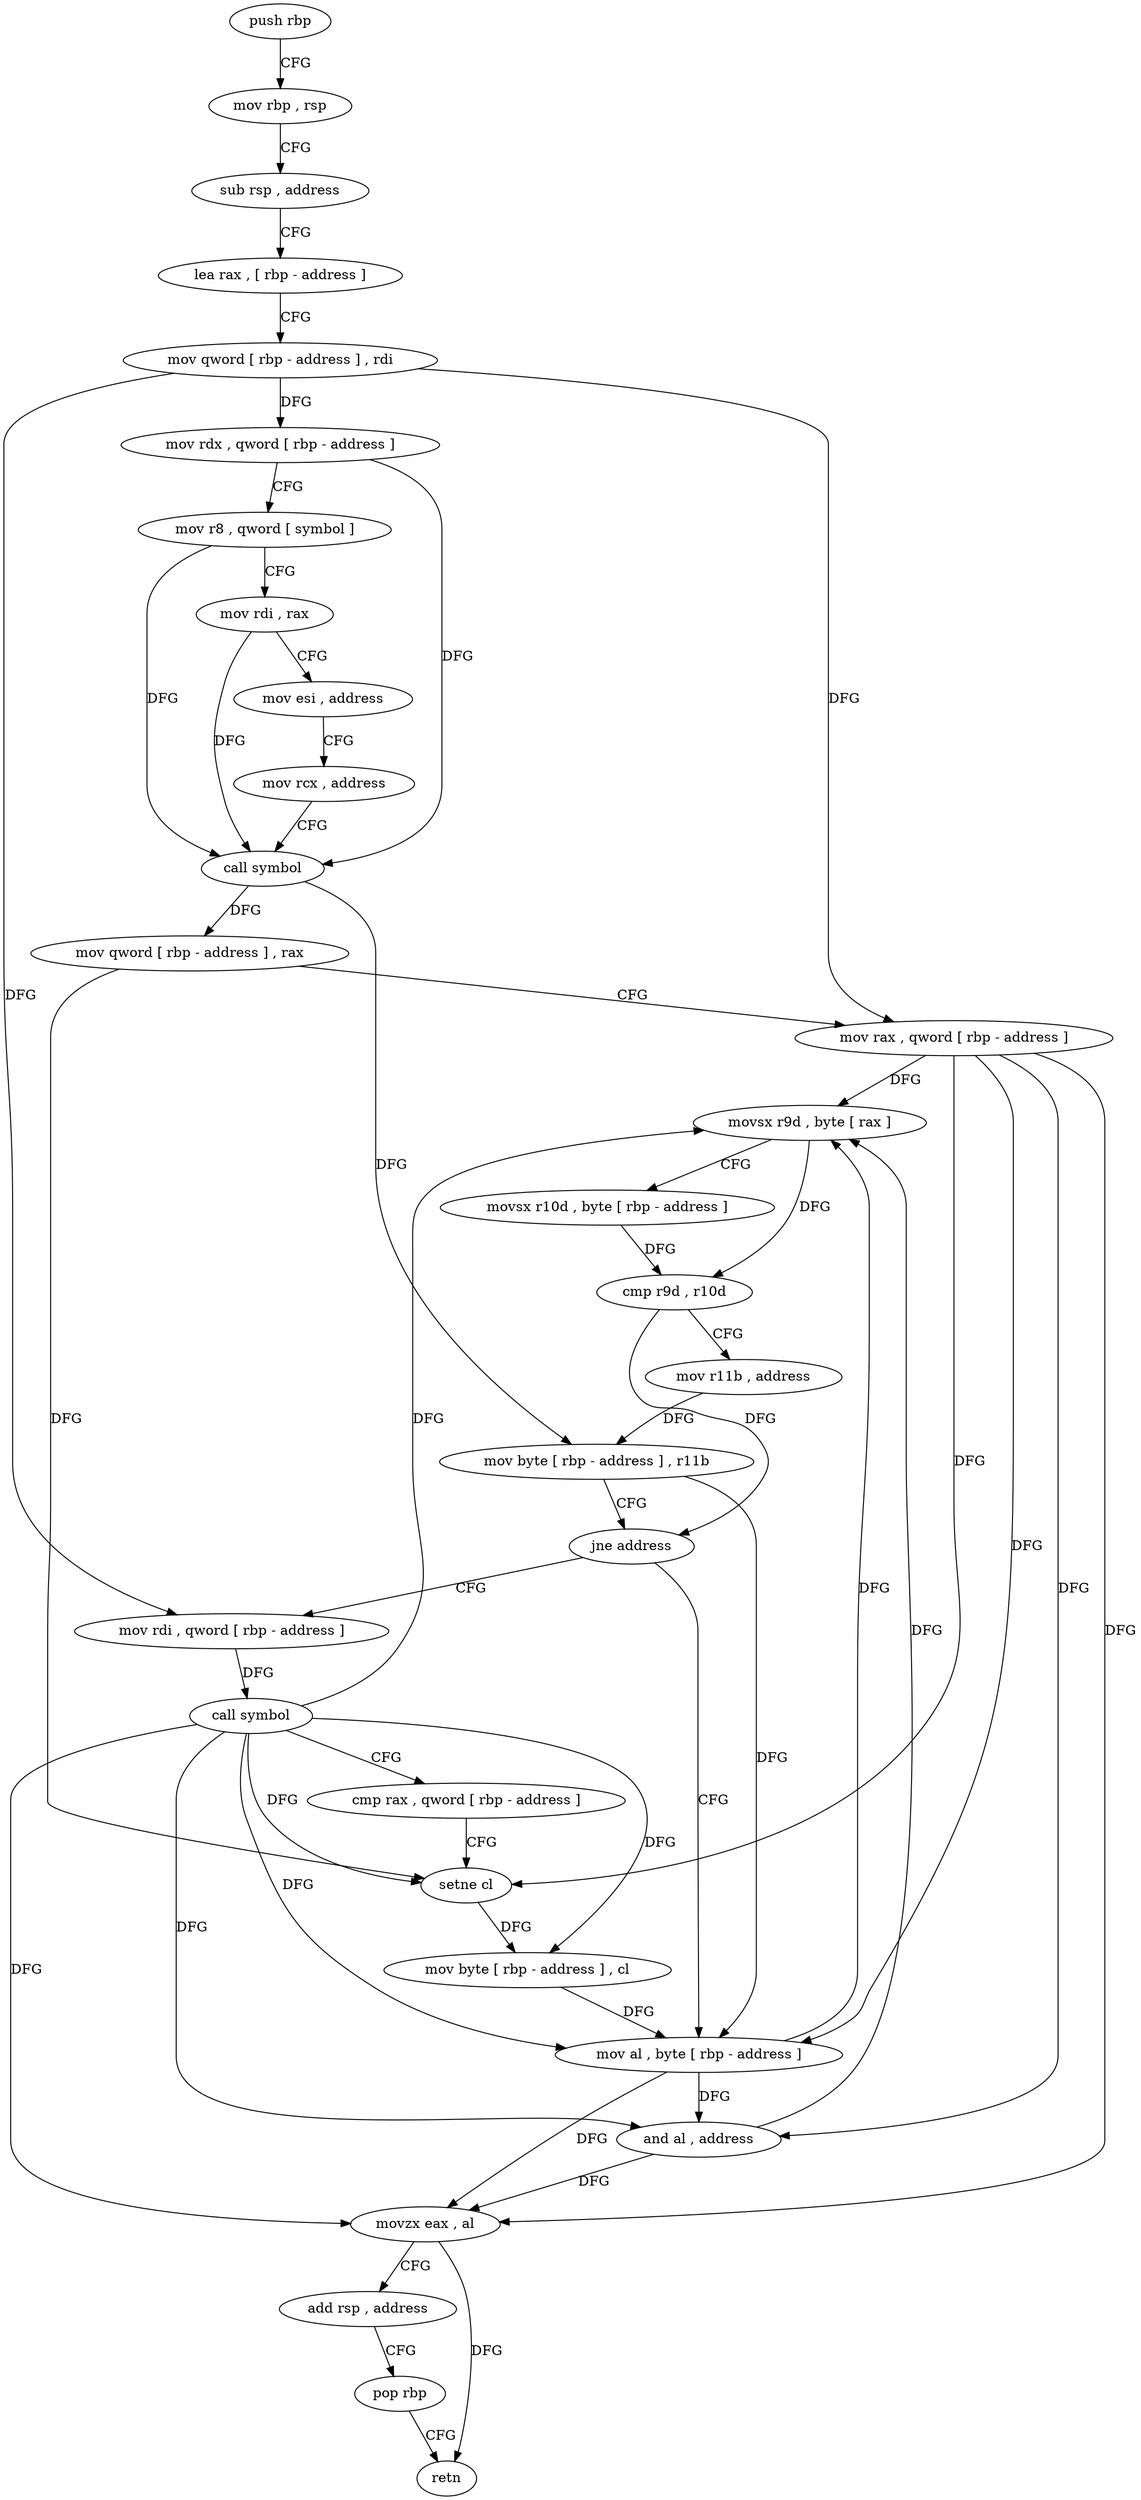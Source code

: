 digraph "func" {
"4233488" [label = "push rbp" ]
"4233489" [label = "mov rbp , rsp" ]
"4233492" [label = "sub rsp , address" ]
"4233496" [label = "lea rax , [ rbp - address ]" ]
"4233500" [label = "mov qword [ rbp - address ] , rdi" ]
"4233504" [label = "mov rdx , qword [ rbp - address ]" ]
"4233508" [label = "mov r8 , qword [ symbol ]" ]
"4233516" [label = "mov rdi , rax" ]
"4233519" [label = "mov esi , address" ]
"4233524" [label = "mov rcx , address" ]
"4233531" [label = "call symbol" ]
"4233536" [label = "mov qword [ rbp - address ] , rax" ]
"4233540" [label = "mov rax , qword [ rbp - address ]" ]
"4233544" [label = "movsx r9d , byte [ rax ]" ]
"4233548" [label = "movsx r10d , byte [ rbp - address ]" ]
"4233553" [label = "cmp r9d , r10d" ]
"4233556" [label = "mov r11b , address" ]
"4233559" [label = "mov byte [ rbp - address ] , r11b" ]
"4233563" [label = "jne address" ]
"4233588" [label = "mov al , byte [ rbp - address ]" ]
"4233569" [label = "mov rdi , qword [ rbp - address ]" ]
"4233591" [label = "and al , address" ]
"4233593" [label = "movzx eax , al" ]
"4233596" [label = "add rsp , address" ]
"4233600" [label = "pop rbp" ]
"4233601" [label = "retn" ]
"4233573" [label = "call symbol" ]
"4233578" [label = "cmp rax , qword [ rbp - address ]" ]
"4233582" [label = "setne cl" ]
"4233585" [label = "mov byte [ rbp - address ] , cl" ]
"4233488" -> "4233489" [ label = "CFG" ]
"4233489" -> "4233492" [ label = "CFG" ]
"4233492" -> "4233496" [ label = "CFG" ]
"4233496" -> "4233500" [ label = "CFG" ]
"4233500" -> "4233504" [ label = "DFG" ]
"4233500" -> "4233540" [ label = "DFG" ]
"4233500" -> "4233569" [ label = "DFG" ]
"4233504" -> "4233508" [ label = "CFG" ]
"4233504" -> "4233531" [ label = "DFG" ]
"4233508" -> "4233516" [ label = "CFG" ]
"4233508" -> "4233531" [ label = "DFG" ]
"4233516" -> "4233519" [ label = "CFG" ]
"4233516" -> "4233531" [ label = "DFG" ]
"4233519" -> "4233524" [ label = "CFG" ]
"4233524" -> "4233531" [ label = "CFG" ]
"4233531" -> "4233536" [ label = "DFG" ]
"4233531" -> "4233559" [ label = "DFG" ]
"4233536" -> "4233540" [ label = "CFG" ]
"4233536" -> "4233582" [ label = "DFG" ]
"4233540" -> "4233544" [ label = "DFG" ]
"4233540" -> "4233588" [ label = "DFG" ]
"4233540" -> "4233591" [ label = "DFG" ]
"4233540" -> "4233593" [ label = "DFG" ]
"4233540" -> "4233582" [ label = "DFG" ]
"4233544" -> "4233548" [ label = "CFG" ]
"4233544" -> "4233553" [ label = "DFG" ]
"4233548" -> "4233553" [ label = "DFG" ]
"4233553" -> "4233556" [ label = "CFG" ]
"4233553" -> "4233563" [ label = "DFG" ]
"4233556" -> "4233559" [ label = "DFG" ]
"4233559" -> "4233563" [ label = "CFG" ]
"4233559" -> "4233588" [ label = "DFG" ]
"4233563" -> "4233588" [ label = "CFG" ]
"4233563" -> "4233569" [ label = "CFG" ]
"4233588" -> "4233591" [ label = "DFG" ]
"4233588" -> "4233544" [ label = "DFG" ]
"4233588" -> "4233593" [ label = "DFG" ]
"4233569" -> "4233573" [ label = "DFG" ]
"4233591" -> "4233593" [ label = "DFG" ]
"4233591" -> "4233544" [ label = "DFG" ]
"4233593" -> "4233596" [ label = "CFG" ]
"4233593" -> "4233601" [ label = "DFG" ]
"4233596" -> "4233600" [ label = "CFG" ]
"4233600" -> "4233601" [ label = "CFG" ]
"4233573" -> "4233578" [ label = "CFG" ]
"4233573" -> "4233544" [ label = "DFG" ]
"4233573" -> "4233591" [ label = "DFG" ]
"4233573" -> "4233593" [ label = "DFG" ]
"4233573" -> "4233588" [ label = "DFG" ]
"4233573" -> "4233582" [ label = "DFG" ]
"4233573" -> "4233585" [ label = "DFG" ]
"4233578" -> "4233582" [ label = "CFG" ]
"4233582" -> "4233585" [ label = "DFG" ]
"4233585" -> "4233588" [ label = "DFG" ]
}
